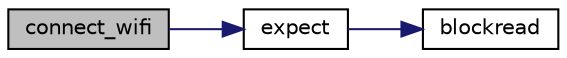 digraph "connect_wifi"
{
  edge [fontname="Helvetica",fontsize="10",labelfontname="Helvetica",labelfontsize="10"];
  node [fontname="Helvetica",fontsize="10",shape=record];
  rankdir="LR";
  Node36 [label="connect_wifi",height=0.2,width=0.4,color="black", fillcolor="grey75", style="filled", fontcolor="black"];
  Node36 -> Node37 [color="midnightblue",fontsize="10",style="solid",fontname="Helvetica"];
  Node37 [label="expect",height=0.2,width=0.4,color="black", fillcolor="white", style="filled",URL="$class_esp_server.html#aff5ea67ab96af075223b2b836036ccf1"];
  Node37 -> Node38 [color="midnightblue",fontsize="10",style="solid",fontname="Helvetica"];
  Node38 [label="blockread",height=0.2,width=0.4,color="black", fillcolor="white", style="filled",URL="$class_esp_server.html#ac2b4ae3c7ebcd751c4c8020412fa3270"];
}
